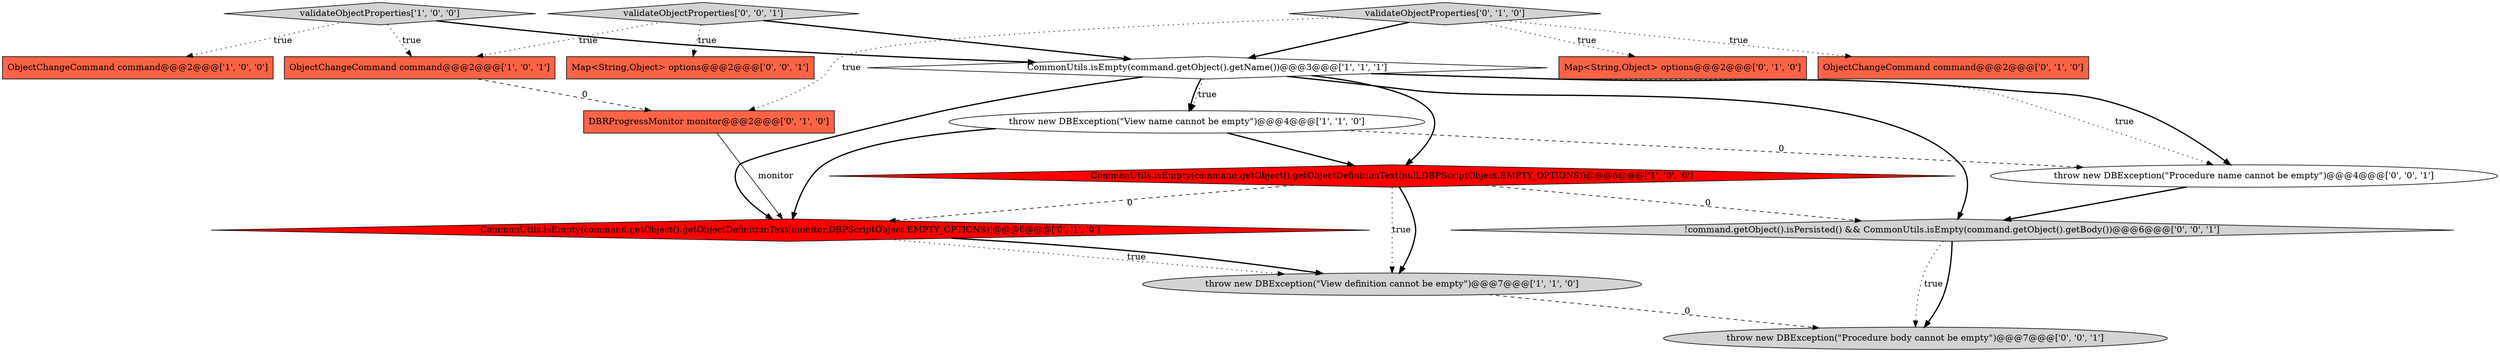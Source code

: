 digraph {
7 [style = filled, label = "CommonUtils.isEmpty(command.getObject().getObjectDefinitionText(monitor,DBPScriptObject.EMPTY_OPTIONS))@@@6@@@['0', '1', '0']", fillcolor = red, shape = diamond image = "AAA1AAABBB2BBB"];
8 [style = filled, label = "ObjectChangeCommand command@@@2@@@['0', '1', '0']", fillcolor = tomato, shape = box image = "AAA0AAABBB2BBB"];
0 [style = filled, label = "CommonUtils.isEmpty(command.getObject().getName())@@@3@@@['1', '1', '1']", fillcolor = white, shape = diamond image = "AAA0AAABBB1BBB"];
4 [style = filled, label = "ObjectChangeCommand command@@@2@@@['1', '0', '1']", fillcolor = tomato, shape = box image = "AAA0AAABBB1BBB"];
3 [style = filled, label = "validateObjectProperties['1', '0', '0']", fillcolor = lightgray, shape = diamond image = "AAA0AAABBB1BBB"];
1 [style = filled, label = "throw new DBException(\"View name cannot be empty\")@@@4@@@['1', '1', '0']", fillcolor = white, shape = ellipse image = "AAA0AAABBB1BBB"];
6 [style = filled, label = "throw new DBException(\"View definition cannot be empty\")@@@7@@@['1', '1', '0']", fillcolor = lightgray, shape = ellipse image = "AAA0AAABBB1BBB"];
11 [style = filled, label = "DBRProgressMonitor monitor@@@2@@@['0', '1', '0']", fillcolor = tomato, shape = box image = "AAA1AAABBB2BBB"];
15 [style = filled, label = "throw new DBException(\"Procedure name cannot be empty\")@@@4@@@['0', '0', '1']", fillcolor = white, shape = ellipse image = "AAA0AAABBB3BBB"];
14 [style = filled, label = "!command.getObject().isPersisted() && CommonUtils.isEmpty(command.getObject().getBody())@@@6@@@['0', '0', '1']", fillcolor = lightgray, shape = diamond image = "AAA0AAABBB3BBB"];
5 [style = filled, label = "CommonUtils.isEmpty(command.getObject().getObjectDefinitionText(null,DBPScriptObject.EMPTY_OPTIONS))@@@6@@@['1', '0', '0']", fillcolor = red, shape = diamond image = "AAA1AAABBB1BBB"];
10 [style = filled, label = "Map<String,Object> options@@@2@@@['0', '1', '0']", fillcolor = tomato, shape = box image = "AAA0AAABBB2BBB"];
12 [style = filled, label = "throw new DBException(\"Procedure body cannot be empty\")@@@7@@@['0', '0', '1']", fillcolor = lightgray, shape = ellipse image = "AAA0AAABBB3BBB"];
16 [style = filled, label = "validateObjectProperties['0', '0', '1']", fillcolor = lightgray, shape = diamond image = "AAA0AAABBB3BBB"];
9 [style = filled, label = "validateObjectProperties['0', '1', '0']", fillcolor = lightgray, shape = diamond image = "AAA0AAABBB2BBB"];
13 [style = filled, label = "Map<String,Object> options@@@2@@@['0', '0', '1']", fillcolor = tomato, shape = box image = "AAA0AAABBB3BBB"];
2 [style = filled, label = "ObjectChangeCommand command@@@2@@@['1', '0', '0']", fillcolor = tomato, shape = box image = "AAA0AAABBB1BBB"];
1->5 [style = bold, label=""];
7->6 [style = dotted, label="true"];
16->0 [style = bold, label=""];
5->14 [style = dashed, label="0"];
9->0 [style = bold, label=""];
14->12 [style = dotted, label="true"];
15->14 [style = bold, label=""];
16->13 [style = dotted, label="true"];
0->15 [style = dotted, label="true"];
1->15 [style = dashed, label="0"];
9->11 [style = dotted, label="true"];
5->6 [style = dotted, label="true"];
3->4 [style = dotted, label="true"];
16->4 [style = dotted, label="true"];
1->7 [style = bold, label=""];
0->15 [style = bold, label=""];
11->7 [style = solid, label="monitor"];
3->0 [style = bold, label=""];
0->7 [style = bold, label=""];
9->8 [style = dotted, label="true"];
6->12 [style = dashed, label="0"];
0->14 [style = bold, label=""];
5->6 [style = bold, label=""];
0->1 [style = bold, label=""];
0->1 [style = dotted, label="true"];
14->12 [style = bold, label=""];
7->6 [style = bold, label=""];
4->11 [style = dashed, label="0"];
5->7 [style = dashed, label="0"];
9->10 [style = dotted, label="true"];
3->2 [style = dotted, label="true"];
0->5 [style = bold, label=""];
}
